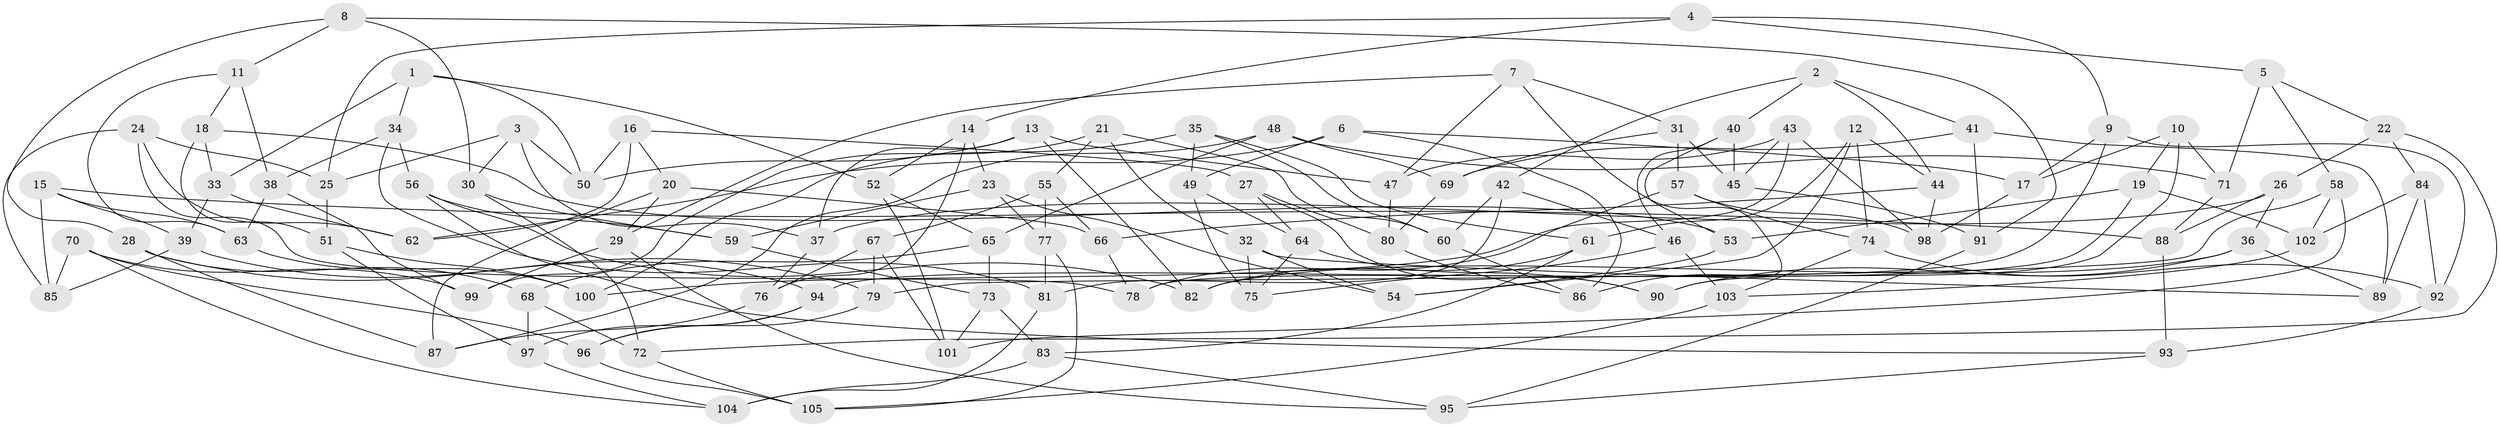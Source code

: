 // coarse degree distribution, {5: 0.14285714285714285, 4: 0.6190476190476191, 7: 0.09523809523809523, 3: 0.047619047619047616, 8: 0.015873015873015872, 10: 0.015873015873015872, 2: 0.015873015873015872, 6: 0.015873015873015872, 11: 0.015873015873015872, 9: 0.015873015873015872}
// Generated by graph-tools (version 1.1) at 2025/03/03/04/25 22:03:01]
// undirected, 105 vertices, 210 edges
graph export_dot {
graph [start="1"]
  node [color=gray90,style=filled];
  1;
  2;
  3;
  4;
  5;
  6;
  7;
  8;
  9;
  10;
  11;
  12;
  13;
  14;
  15;
  16;
  17;
  18;
  19;
  20;
  21;
  22;
  23;
  24;
  25;
  26;
  27;
  28;
  29;
  30;
  31;
  32;
  33;
  34;
  35;
  36;
  37;
  38;
  39;
  40;
  41;
  42;
  43;
  44;
  45;
  46;
  47;
  48;
  49;
  50;
  51;
  52;
  53;
  54;
  55;
  56;
  57;
  58;
  59;
  60;
  61;
  62;
  63;
  64;
  65;
  66;
  67;
  68;
  69;
  70;
  71;
  72;
  73;
  74;
  75;
  76;
  77;
  78;
  79;
  80;
  81;
  82;
  83;
  84;
  85;
  86;
  87;
  88;
  89;
  90;
  91;
  92;
  93;
  94;
  95;
  96;
  97;
  98;
  99;
  100;
  101;
  102;
  103;
  104;
  105;
  1 -- 34;
  1 -- 50;
  1 -- 33;
  1 -- 52;
  2 -- 41;
  2 -- 42;
  2 -- 40;
  2 -- 44;
  3 -- 37;
  3 -- 25;
  3 -- 50;
  3 -- 30;
  4 -- 14;
  4 -- 9;
  4 -- 5;
  4 -- 25;
  5 -- 71;
  5 -- 58;
  5 -- 22;
  6 -- 49;
  6 -- 86;
  6 -- 62;
  6 -- 17;
  7 -- 31;
  7 -- 29;
  7 -- 86;
  7 -- 47;
  8 -- 28;
  8 -- 91;
  8 -- 30;
  8 -- 11;
  9 -- 92;
  9 -- 17;
  9 -- 94;
  10 -- 71;
  10 -- 19;
  10 -- 17;
  10 -- 90;
  11 -- 63;
  11 -- 38;
  11 -- 18;
  12 -- 44;
  12 -- 54;
  12 -- 61;
  12 -- 74;
  13 -- 82;
  13 -- 50;
  13 -- 47;
  13 -- 37;
  14 -- 52;
  14 -- 76;
  14 -- 23;
  15 -- 39;
  15 -- 63;
  15 -- 85;
  15 -- 88;
  16 -- 20;
  16 -- 27;
  16 -- 50;
  16 -- 62;
  17 -- 98;
  18 -- 51;
  18 -- 33;
  18 -- 53;
  19 -- 78;
  19 -- 102;
  19 -- 53;
  20 -- 29;
  20 -- 66;
  20 -- 87;
  21 -- 60;
  21 -- 32;
  21 -- 99;
  21 -- 55;
  22 -- 26;
  22 -- 84;
  22 -- 72;
  23 -- 54;
  23 -- 59;
  23 -- 77;
  24 -- 62;
  24 -- 85;
  24 -- 25;
  24 -- 78;
  25 -- 51;
  26 -- 37;
  26 -- 88;
  26 -- 36;
  27 -- 64;
  27 -- 80;
  27 -- 90;
  28 -- 68;
  28 -- 79;
  28 -- 87;
  29 -- 95;
  29 -- 99;
  30 -- 72;
  30 -- 59;
  31 -- 45;
  31 -- 57;
  31 -- 69;
  32 -- 75;
  32 -- 89;
  32 -- 54;
  33 -- 62;
  33 -- 39;
  34 -- 56;
  34 -- 81;
  34 -- 38;
  35 -- 61;
  35 -- 60;
  35 -- 49;
  35 -- 100;
  36 -- 90;
  36 -- 89;
  36 -- 82;
  37 -- 76;
  38 -- 63;
  38 -- 99;
  39 -- 85;
  39 -- 94;
  40 -- 45;
  40 -- 53;
  40 -- 46;
  41 -- 89;
  41 -- 69;
  41 -- 91;
  42 -- 46;
  42 -- 60;
  42 -- 81;
  43 -- 98;
  43 -- 47;
  43 -- 100;
  43 -- 45;
  44 -- 98;
  44 -- 66;
  45 -- 91;
  46 -- 75;
  46 -- 103;
  47 -- 80;
  48 -- 87;
  48 -- 65;
  48 -- 71;
  48 -- 69;
  49 -- 75;
  49 -- 64;
  51 -- 97;
  51 -- 100;
  52 -- 101;
  52 -- 65;
  53 -- 54;
  55 -- 77;
  55 -- 66;
  55 -- 67;
  56 -- 59;
  56 -- 93;
  56 -- 82;
  57 -- 74;
  57 -- 78;
  57 -- 98;
  58 -- 79;
  58 -- 101;
  58 -- 102;
  59 -- 73;
  60 -- 86;
  61 -- 82;
  61 -- 83;
  63 -- 100;
  64 -- 75;
  64 -- 90;
  65 -- 68;
  65 -- 73;
  66 -- 78;
  67 -- 79;
  67 -- 101;
  67 -- 76;
  68 -- 72;
  68 -- 97;
  69 -- 80;
  70 -- 85;
  70 -- 99;
  70 -- 104;
  70 -- 96;
  71 -- 88;
  72 -- 105;
  73 -- 101;
  73 -- 83;
  74 -- 103;
  74 -- 92;
  76 -- 87;
  77 -- 81;
  77 -- 105;
  79 -- 96;
  80 -- 86;
  81 -- 104;
  83 -- 104;
  83 -- 95;
  84 -- 102;
  84 -- 89;
  84 -- 92;
  88 -- 93;
  91 -- 95;
  92 -- 93;
  93 -- 95;
  94 -- 96;
  94 -- 97;
  96 -- 105;
  97 -- 104;
  102 -- 103;
  103 -- 105;
}
